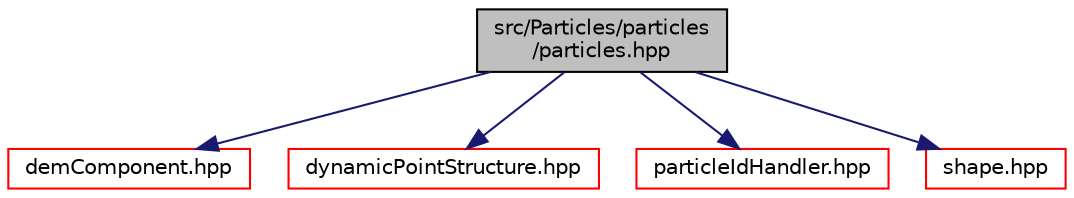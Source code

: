 digraph "src/Particles/particles/particles.hpp"
{
 // LATEX_PDF_SIZE
  edge [fontname="Helvetica",fontsize="10",labelfontname="Helvetica",labelfontsize="10"];
  node [fontname="Helvetica",fontsize="10",shape=record];
  Node1 [label="src/Particles/particles\l/particles.hpp",height=0.2,width=0.4,color="black", fillcolor="grey75", style="filled", fontcolor="black",tooltip=" "];
  Node1 -> Node2 [color="midnightblue",fontsize="10",style="solid",fontname="Helvetica"];
  Node2 [label="demComponent.hpp",height=0.2,width=0.4,color="red", fillcolor="white", style="filled",URL="$demComponent_8hpp.html",tooltip=" "];
  Node1 -> Node43 [color="midnightblue",fontsize="10",style="solid",fontname="Helvetica"];
  Node43 [label="dynamicPointStructure.hpp",height=0.2,width=0.4,color="red", fillcolor="white", style="filled",URL="$dynamicPointStructure_8hpp.html",tooltip=" "];
  Node1 -> Node164 [color="midnightblue",fontsize="10",style="solid",fontname="Helvetica"];
  Node164 [label="particleIdHandler.hpp",height=0.2,width=0.4,color="red", fillcolor="white", style="filled",URL="$particleIdHandler_8hpp.html",tooltip=" "];
  Node1 -> Node165 [color="midnightblue",fontsize="10",style="solid",fontname="Helvetica"];
  Node165 [label="shape.hpp",height=0.2,width=0.4,color="red", fillcolor="white", style="filled",URL="$shape_8hpp.html",tooltip=" "];
}
